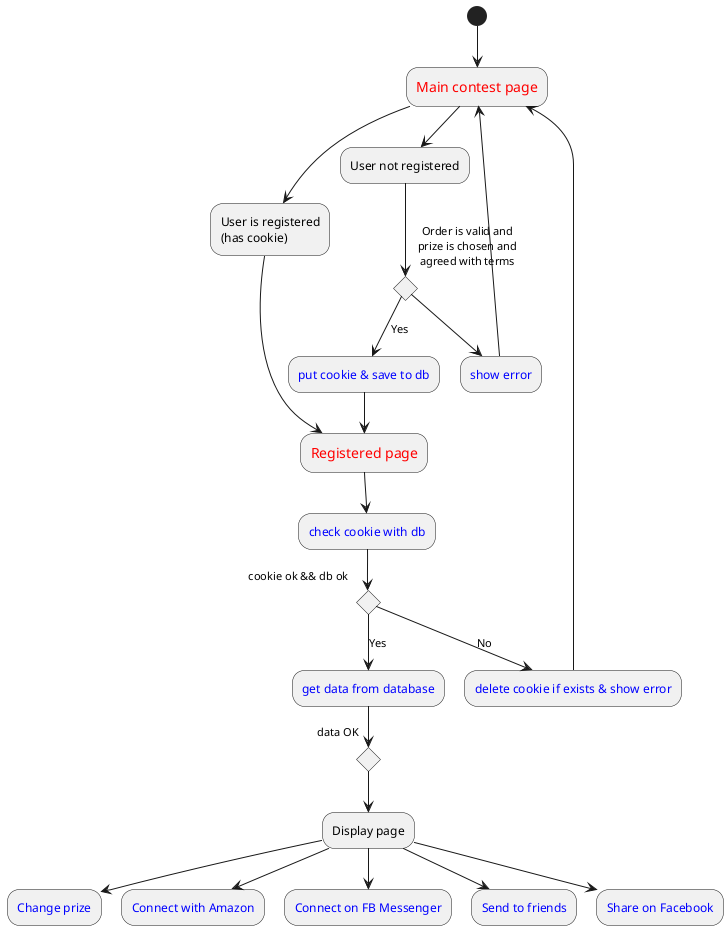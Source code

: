 @startuml
!define Page(x) "<color:red><size:14>x</size></color>"
!define Action(x) "<color:blue><size:12>x</size></color>"

(*) --> Page("Main contest page")
Page("Main contest page") --> "User is registered\n(has cookie)"
"User is registered\n(has cookie)" --> Page("Registered page")
Page("Main contest page") --> "User not registered"
If "Order is valid and\nprize is chosen and\nagreed with terms" then
--> [Yes] Action('put cookie & save to db')
--> Page("Registered page")
else
--> Action('show error')
Endif
--> Page("Main contest page")

Page("Registered page") --> Action('check cookie with db')
If "cookie ok && db ok"
--> [Yes] Action('get data from database')
If data OK
--> "Display page"
else
endif

else
--> [No] Action("delete cookie if exists & show error")
Action("delete cookie if exists & show error") --> Page("Main contest page")
Endif

"Display page" --> Action("Change prize")
"Display page" --> Action("Connect with Amazon")
"Display page" --> Action("Connect on FB Messenger")
"Display page" --> Action("Send to friends")
"Display page" --> Action("Share on Facebook")

@enduml